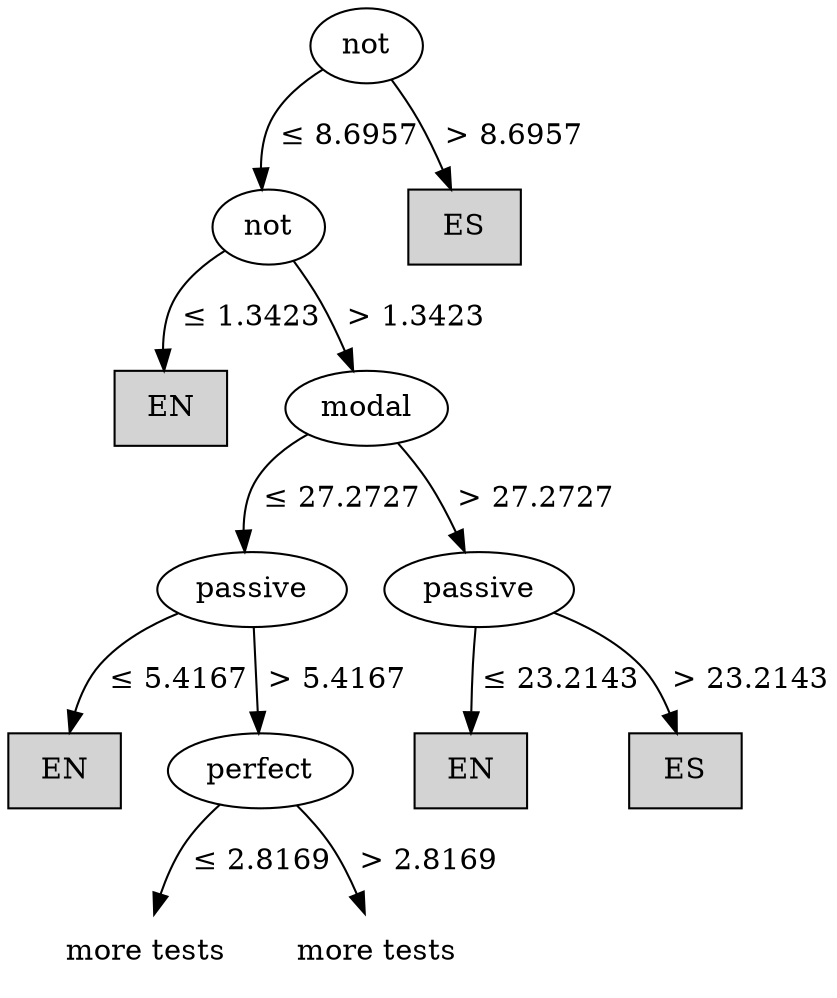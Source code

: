digraph J48Tree {
margin=0
N0 [label="not" ]
N0->N1 [label=" ≤ 8.6957"]
N1 [label="not" ]
N1->N2 [label=" ≤ 1.3423"]
N2 [label="EN" shape=box style=filled ]
N1->N3 [label=" > 1.3423"]
N3 [label="modal" ]
N3->N4 [label=" ≤ 27.2727"]
N4 [label="passive" ]
N4->N5 [label=" ≤ 5.4167"]
N5 [label="EN" shape=box style=filled ]
N4->N6 [label=" > 5.4167"]
N6 [label="perfect" ]
N6->N7 [label=" ≤ 2.8169"]
N7 [label="more tests" shape=none]
N6->N14 [label=" > 2.8169"]
N14 [label="more tests" shape=none]
N3->N23 [label=" > 27.2727"]
N23 [label="passive" ]
N23->N24 [label=" ≤ 23.2143"]
N24 [label="EN" shape=box style=filled ]
N23->N25 [label=" > 23.2143"]
N25 [label="ES" shape=box style=filled ]
N0->N26 [label=" > 8.6957"]
N26 [label="ES" shape=box style=filled ]
}
